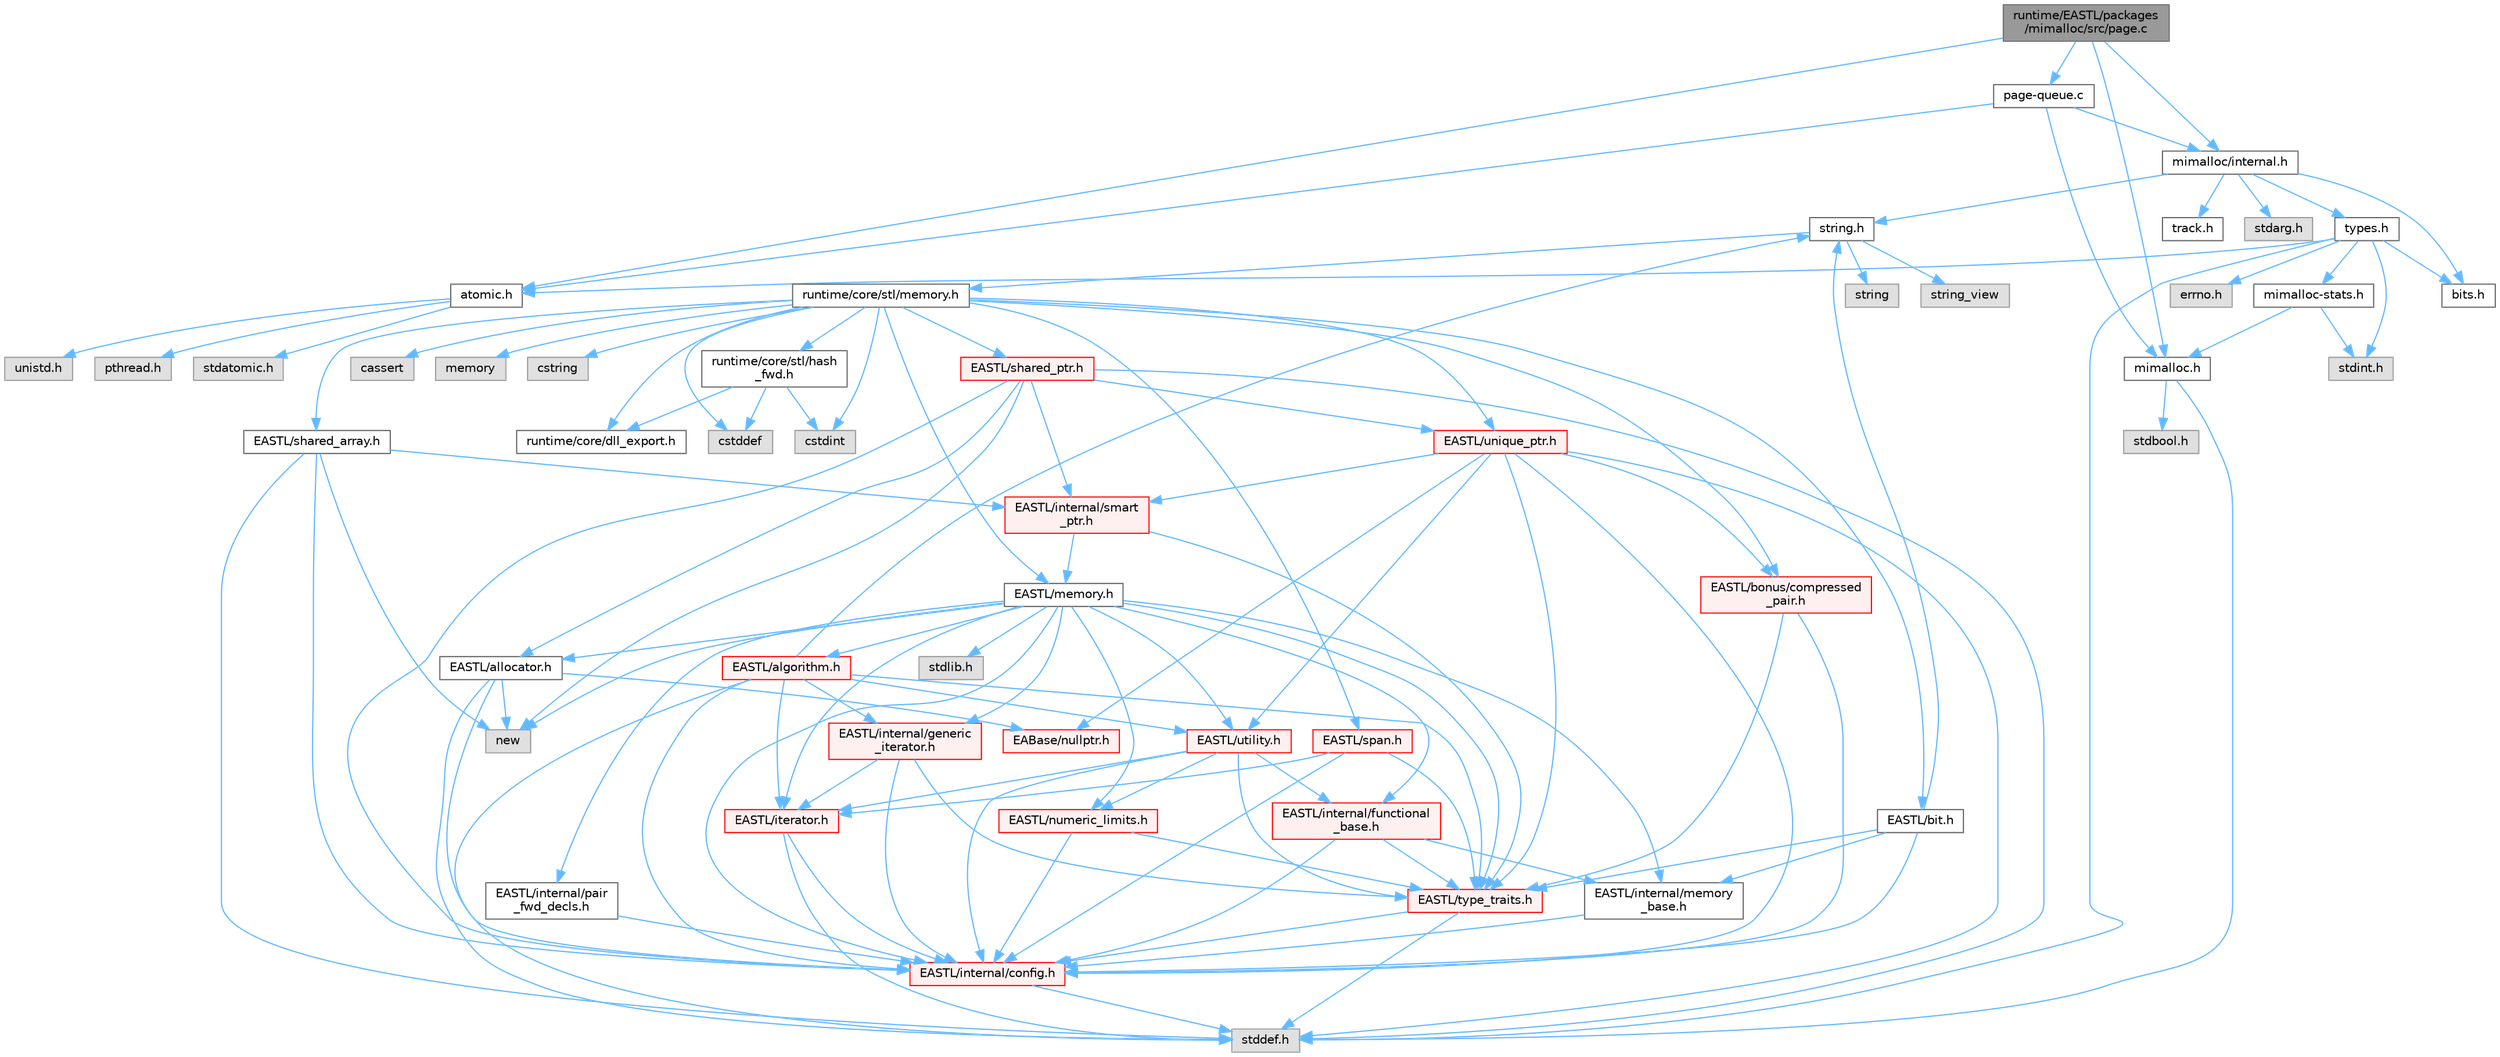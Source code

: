 digraph "runtime/EASTL/packages/mimalloc/src/page.c"
{
 // LATEX_PDF_SIZE
  bgcolor="transparent";
  edge [fontname=Helvetica,fontsize=10,labelfontname=Helvetica,labelfontsize=10];
  node [fontname=Helvetica,fontsize=10,shape=box,height=0.2,width=0.4];
  Node1 [id="Node000001",label="runtime/EASTL/packages\l/mimalloc/src/page.c",height=0.2,width=0.4,color="gray40", fillcolor="grey60", style="filled", fontcolor="black",tooltip=" "];
  Node1 -> Node2 [id="edge118_Node000001_Node000002",color="steelblue1",style="solid",tooltip=" "];
  Node2 [id="Node000002",label="mimalloc.h",height=0.2,width=0.4,color="grey40", fillcolor="white", style="filled",URL="$mimalloc_8h.html",tooltip=" "];
  Node2 -> Node3 [id="edge119_Node000002_Node000003",color="steelblue1",style="solid",tooltip=" "];
  Node3 [id="Node000003",label="stddef.h",height=0.2,width=0.4,color="grey60", fillcolor="#E0E0E0", style="filled",tooltip=" "];
  Node2 -> Node4 [id="edge120_Node000002_Node000004",color="steelblue1",style="solid",tooltip=" "];
  Node4 [id="Node000004",label="stdbool.h",height=0.2,width=0.4,color="grey60", fillcolor="#E0E0E0", style="filled",tooltip=" "];
  Node1 -> Node5 [id="edge121_Node000001_Node000005",color="steelblue1",style="solid",tooltip=" "];
  Node5 [id="Node000005",label="mimalloc/internal.h",height=0.2,width=0.4,color="grey40", fillcolor="white", style="filled",URL="$_e_a_s_t_l_2packages_2mimalloc_2include_2mimalloc_2internal_8h.html",tooltip=" "];
  Node5 -> Node6 [id="edge122_Node000005_Node000006",color="steelblue1",style="solid",tooltip=" "];
  Node6 [id="Node000006",label="types.h",height=0.2,width=0.4,color="grey40", fillcolor="white", style="filled",URL="$types_8h.html",tooltip=" "];
  Node6 -> Node7 [id="edge123_Node000006_Node000007",color="steelblue1",style="solid",tooltip=" "];
  Node7 [id="Node000007",label="mimalloc-stats.h",height=0.2,width=0.4,color="grey40", fillcolor="white", style="filled",URL="$mimalloc-stats_8h.html",tooltip=" "];
  Node7 -> Node2 [id="edge124_Node000007_Node000002",color="steelblue1",style="solid",tooltip=" "];
  Node7 -> Node8 [id="edge125_Node000007_Node000008",color="steelblue1",style="solid",tooltip=" "];
  Node8 [id="Node000008",label="stdint.h",height=0.2,width=0.4,color="grey60", fillcolor="#E0E0E0", style="filled",tooltip=" "];
  Node6 -> Node3 [id="edge126_Node000006_Node000003",color="steelblue1",style="solid",tooltip=" "];
  Node6 -> Node8 [id="edge127_Node000006_Node000008",color="steelblue1",style="solid",tooltip=" "];
  Node6 -> Node9 [id="edge128_Node000006_Node000009",color="steelblue1",style="solid",tooltip=" "];
  Node9 [id="Node000009",label="errno.h",height=0.2,width=0.4,color="grey60", fillcolor="#E0E0E0", style="filled",tooltip=" "];
  Node6 -> Node10 [id="edge129_Node000006_Node000010",color="steelblue1",style="solid",tooltip=" "];
  Node10 [id="Node000010",label="bits.h",height=0.2,width=0.4,color="grey40", fillcolor="white", style="filled",URL="$bits_8h.html",tooltip=" "];
  Node6 -> Node11 [id="edge130_Node000006_Node000011",color="steelblue1",style="solid",tooltip=" "];
  Node11 [id="Node000011",label="atomic.h",height=0.2,width=0.4,color="grey40", fillcolor="white", style="filled",URL="$_e_a_s_t_l_2packages_2mimalloc_2include_2mimalloc_2atomic_8h.html",tooltip=" "];
  Node11 -> Node12 [id="edge131_Node000011_Node000012",color="steelblue1",style="solid",tooltip=" "];
  Node12 [id="Node000012",label="pthread.h",height=0.2,width=0.4,color="grey60", fillcolor="#E0E0E0", style="filled",tooltip=" "];
  Node11 -> Node13 [id="edge132_Node000011_Node000013",color="steelblue1",style="solid",tooltip=" "];
  Node13 [id="Node000013",label="stdatomic.h",height=0.2,width=0.4,color="grey60", fillcolor="#E0E0E0", style="filled",tooltip=" "];
  Node11 -> Node14 [id="edge133_Node000011_Node000014",color="steelblue1",style="solid",tooltip=" "];
  Node14 [id="Node000014",label="unistd.h",height=0.2,width=0.4,color="grey60", fillcolor="#E0E0E0", style="filled",tooltip=" "];
  Node5 -> Node15 [id="edge134_Node000005_Node000015",color="steelblue1",style="solid",tooltip=" "];
  Node15 [id="Node000015",label="track.h",height=0.2,width=0.4,color="grey40", fillcolor="white", style="filled",URL="$track_8h.html",tooltip=" "];
  Node5 -> Node10 [id="edge135_Node000005_Node000010",color="steelblue1",style="solid",tooltip=" "];
  Node5 -> Node16 [id="edge136_Node000005_Node000016",color="steelblue1",style="solid",tooltip=" "];
  Node16 [id="Node000016",label="stdarg.h",height=0.2,width=0.4,color="grey60", fillcolor="#E0E0E0", style="filled",tooltip=" "];
  Node5 -> Node17 [id="edge137_Node000005_Node000017",color="steelblue1",style="solid",tooltip=" "];
  Node17 [id="Node000017",label="string.h",height=0.2,width=0.4,color="grey40", fillcolor="white", style="filled",URL="$string_8h.html",tooltip=" "];
  Node17 -> Node18 [id="edge138_Node000017_Node000018",color="steelblue1",style="solid",tooltip=" "];
  Node18 [id="Node000018",label="string",height=0.2,width=0.4,color="grey60", fillcolor="#E0E0E0", style="filled",tooltip=" "];
  Node17 -> Node19 [id="edge139_Node000017_Node000019",color="steelblue1",style="solid",tooltip=" "];
  Node19 [id="Node000019",label="string_view",height=0.2,width=0.4,color="grey60", fillcolor="#E0E0E0", style="filled",tooltip=" "];
  Node17 -> Node20 [id="edge140_Node000017_Node000020",color="steelblue1",style="solid",tooltip=" "];
  Node20 [id="Node000020",label="runtime/core/stl/memory.h",height=0.2,width=0.4,color="grey40", fillcolor="white", style="filled",URL="$core_2stl_2memory_8h.html",tooltip=" "];
  Node20 -> Node21 [id="edge141_Node000020_Node000021",color="steelblue1",style="solid",tooltip=" "];
  Node21 [id="Node000021",label="cstddef",height=0.2,width=0.4,color="grey60", fillcolor="#E0E0E0", style="filled",tooltip=" "];
  Node20 -> Node22 [id="edge142_Node000020_Node000022",color="steelblue1",style="solid",tooltip=" "];
  Node22 [id="Node000022",label="cstdint",height=0.2,width=0.4,color="grey60", fillcolor="#E0E0E0", style="filled",tooltip=" "];
  Node20 -> Node23 [id="edge143_Node000020_Node000023",color="steelblue1",style="solid",tooltip=" "];
  Node23 [id="Node000023",label="cassert",height=0.2,width=0.4,color="grey60", fillcolor="#E0E0E0", style="filled",tooltip=" "];
  Node20 -> Node24 [id="edge144_Node000020_Node000024",color="steelblue1",style="solid",tooltip=" "];
  Node24 [id="Node000024",label="memory",height=0.2,width=0.4,color="grey60", fillcolor="#E0E0E0", style="filled",tooltip=" "];
  Node20 -> Node25 [id="edge145_Node000020_Node000025",color="steelblue1",style="solid",tooltip=" "];
  Node25 [id="Node000025",label="cstring",height=0.2,width=0.4,color="grey60", fillcolor="#E0E0E0", style="filled",tooltip=" "];
  Node20 -> Node26 [id="edge146_Node000020_Node000026",color="steelblue1",style="solid",tooltip=" "];
  Node26 [id="Node000026",label="EASTL/bit.h",height=0.2,width=0.4,color="grey40", fillcolor="white", style="filled",URL="$bit_8h.html",tooltip=" "];
  Node26 -> Node27 [id="edge147_Node000026_Node000027",color="steelblue1",style="solid",tooltip=" "];
  Node27 [id="Node000027",label="EASTL/internal/config.h",height=0.2,width=0.4,color="red", fillcolor="#FFF0F0", style="filled",URL="$config_8h.html",tooltip=" "];
  Node27 -> Node3 [id="edge148_Node000027_Node000003",color="steelblue1",style="solid",tooltip=" "];
  Node26 -> Node35 [id="edge149_Node000026_Node000035",color="steelblue1",style="solid",tooltip=" "];
  Node35 [id="Node000035",label="EASTL/internal/memory\l_base.h",height=0.2,width=0.4,color="grey40", fillcolor="white", style="filled",URL="$memory__base_8h.html",tooltip=" "];
  Node35 -> Node27 [id="edge150_Node000035_Node000027",color="steelblue1",style="solid",tooltip=" "];
  Node26 -> Node36 [id="edge151_Node000026_Node000036",color="steelblue1",style="solid",tooltip=" "];
  Node36 [id="Node000036",label="EASTL/type_traits.h",height=0.2,width=0.4,color="red", fillcolor="#FFF0F0", style="filled",URL="$_e_a_s_t_l_2include_2_e_a_s_t_l_2type__traits_8h.html",tooltip=" "];
  Node36 -> Node27 [id="edge152_Node000036_Node000027",color="steelblue1",style="solid",tooltip=" "];
  Node36 -> Node3 [id="edge153_Node000036_Node000003",color="steelblue1",style="solid",tooltip=" "];
  Node26 -> Node17 [id="edge154_Node000026_Node000017",color="steelblue1",style="solid",tooltip=" "];
  Node20 -> Node46 [id="edge155_Node000020_Node000046",color="steelblue1",style="solid",tooltip=" "];
  Node46 [id="Node000046",label="EASTL/memory.h",height=0.2,width=0.4,color="grey40", fillcolor="white", style="filled",URL="$_e_a_s_t_l_2include_2_e_a_s_t_l_2memory_8h.html",tooltip=" "];
  Node46 -> Node27 [id="edge156_Node000046_Node000027",color="steelblue1",style="solid",tooltip=" "];
  Node46 -> Node35 [id="edge157_Node000046_Node000035",color="steelblue1",style="solid",tooltip=" "];
  Node46 -> Node47 [id="edge158_Node000046_Node000047",color="steelblue1",style="solid",tooltip=" "];
  Node47 [id="Node000047",label="EASTL/internal/generic\l_iterator.h",height=0.2,width=0.4,color="red", fillcolor="#FFF0F0", style="filled",URL="$generic__iterator_8h.html",tooltip=" "];
  Node47 -> Node27 [id="edge159_Node000047_Node000027",color="steelblue1",style="solid",tooltip=" "];
  Node47 -> Node48 [id="edge160_Node000047_Node000048",color="steelblue1",style="solid",tooltip=" "];
  Node48 [id="Node000048",label="EASTL/iterator.h",height=0.2,width=0.4,color="red", fillcolor="#FFF0F0", style="filled",URL="$_e_a_s_t_l_2include_2_e_a_s_t_l_2iterator_8h.html",tooltip=" "];
  Node48 -> Node27 [id="edge161_Node000048_Node000027",color="steelblue1",style="solid",tooltip=" "];
  Node48 -> Node3 [id="edge162_Node000048_Node000003",color="steelblue1",style="solid",tooltip=" "];
  Node47 -> Node36 [id="edge163_Node000047_Node000036",color="steelblue1",style="solid",tooltip=" "];
  Node46 -> Node51 [id="edge164_Node000046_Node000051",color="steelblue1",style="solid",tooltip=" "];
  Node51 [id="Node000051",label="EASTL/internal/pair\l_fwd_decls.h",height=0.2,width=0.4,color="grey40", fillcolor="white", style="filled",URL="$pair__fwd__decls_8h.html",tooltip=" "];
  Node51 -> Node27 [id="edge165_Node000051_Node000027",color="steelblue1",style="solid",tooltip=" "];
  Node46 -> Node52 [id="edge166_Node000046_Node000052",color="steelblue1",style="solid",tooltip=" "];
  Node52 [id="Node000052",label="EASTL/internal/functional\l_base.h",height=0.2,width=0.4,color="red", fillcolor="#FFF0F0", style="filled",URL="$functional__base_8h.html",tooltip=" "];
  Node52 -> Node27 [id="edge167_Node000052_Node000027",color="steelblue1",style="solid",tooltip=" "];
  Node52 -> Node35 [id="edge168_Node000052_Node000035",color="steelblue1",style="solid",tooltip=" "];
  Node52 -> Node36 [id="edge169_Node000052_Node000036",color="steelblue1",style="solid",tooltip=" "];
  Node46 -> Node53 [id="edge170_Node000046_Node000053",color="steelblue1",style="solid",tooltip=" "];
  Node53 [id="Node000053",label="EASTL/algorithm.h",height=0.2,width=0.4,color="red", fillcolor="#FFF0F0", style="filled",URL="$_e_a_s_t_l_2include_2_e_a_s_t_l_2algorithm_8h.html",tooltip=" "];
  Node53 -> Node27 [id="edge171_Node000053_Node000027",color="steelblue1",style="solid",tooltip=" "];
  Node53 -> Node36 [id="edge172_Node000053_Node000036",color="steelblue1",style="solid",tooltip=" "];
  Node53 -> Node48 [id="edge173_Node000053_Node000048",color="steelblue1",style="solid",tooltip=" "];
  Node53 -> Node63 [id="edge174_Node000053_Node000063",color="steelblue1",style="solid",tooltip=" "];
  Node63 [id="Node000063",label="EASTL/utility.h",height=0.2,width=0.4,color="red", fillcolor="#FFF0F0", style="filled",URL="$_e_a_s_t_l_2include_2_e_a_s_t_l_2utility_8h.html",tooltip=" "];
  Node63 -> Node27 [id="edge175_Node000063_Node000027",color="steelblue1",style="solid",tooltip=" "];
  Node63 -> Node36 [id="edge176_Node000063_Node000036",color="steelblue1",style="solid",tooltip=" "];
  Node63 -> Node48 [id="edge177_Node000063_Node000048",color="steelblue1",style="solid",tooltip=" "];
  Node63 -> Node64 [id="edge178_Node000063_Node000064",color="steelblue1",style="solid",tooltip=" "];
  Node64 [id="Node000064",label="EASTL/numeric_limits.h",height=0.2,width=0.4,color="red", fillcolor="#FFF0F0", style="filled",URL="$numeric__limits_8h.html",tooltip=" "];
  Node64 -> Node27 [id="edge179_Node000064_Node000027",color="steelblue1",style="solid",tooltip=" "];
  Node64 -> Node36 [id="edge180_Node000064_Node000036",color="steelblue1",style="solid",tooltip=" "];
  Node63 -> Node52 [id="edge181_Node000063_Node000052",color="steelblue1",style="solid",tooltip=" "];
  Node53 -> Node47 [id="edge182_Node000053_Node000047",color="steelblue1",style="solid",tooltip=" "];
  Node53 -> Node3 [id="edge183_Node000053_Node000003",color="steelblue1",style="solid",tooltip=" "];
  Node53 -> Node17 [id="edge184_Node000053_Node000017",color="steelblue1",style="solid",tooltip=" "];
  Node46 -> Node36 [id="edge185_Node000046_Node000036",color="steelblue1",style="solid",tooltip=" "];
  Node46 -> Node60 [id="edge186_Node000046_Node000060",color="steelblue1",style="solid",tooltip=" "];
  Node60 [id="Node000060",label="EASTL/allocator.h",height=0.2,width=0.4,color="grey40", fillcolor="white", style="filled",URL="$allocator_8h.html",tooltip=" "];
  Node60 -> Node27 [id="edge187_Node000060_Node000027",color="steelblue1",style="solid",tooltip=" "];
  Node60 -> Node38 [id="edge188_Node000060_Node000038",color="steelblue1",style="solid",tooltip=" "];
  Node38 [id="Node000038",label="EABase/nullptr.h",height=0.2,width=0.4,color="red", fillcolor="#FFF0F0", style="filled",URL="$nullptr_8h.html",tooltip=" "];
  Node60 -> Node3 [id="edge189_Node000060_Node000003",color="steelblue1",style="solid",tooltip=" "];
  Node60 -> Node61 [id="edge190_Node000060_Node000061",color="steelblue1",style="solid",tooltip=" "];
  Node61 [id="Node000061",label="new",height=0.2,width=0.4,color="grey60", fillcolor="#E0E0E0", style="filled",tooltip=" "];
  Node46 -> Node48 [id="edge191_Node000046_Node000048",color="steelblue1",style="solid",tooltip=" "];
  Node46 -> Node63 [id="edge192_Node000046_Node000063",color="steelblue1",style="solid",tooltip=" "];
  Node46 -> Node64 [id="edge193_Node000046_Node000064",color="steelblue1",style="solid",tooltip=" "];
  Node46 -> Node73 [id="edge194_Node000046_Node000073",color="steelblue1",style="solid",tooltip=" "];
  Node73 [id="Node000073",label="stdlib.h",height=0.2,width=0.4,color="grey60", fillcolor="#E0E0E0", style="filled",tooltip=" "];
  Node46 -> Node61 [id="edge195_Node000046_Node000061",color="steelblue1",style="solid",tooltip=" "];
  Node20 -> Node74 [id="edge196_Node000020_Node000074",color="steelblue1",style="solid",tooltip=" "];
  Node74 [id="Node000074",label="EASTL/shared_array.h",height=0.2,width=0.4,color="grey40", fillcolor="white", style="filled",URL="$shared__array_8h.html",tooltip=" "];
  Node74 -> Node27 [id="edge197_Node000074_Node000027",color="steelblue1",style="solid",tooltip=" "];
  Node74 -> Node75 [id="edge198_Node000074_Node000075",color="steelblue1",style="solid",tooltip=" "];
  Node75 [id="Node000075",label="EASTL/internal/smart\l_ptr.h",height=0.2,width=0.4,color="red", fillcolor="#FFF0F0", style="filled",URL="$smart__ptr_8h.html",tooltip=" "];
  Node75 -> Node46 [id="edge199_Node000075_Node000046",color="steelblue1",style="solid",tooltip=" "];
  Node75 -> Node36 [id="edge200_Node000075_Node000036",color="steelblue1",style="solid",tooltip=" "];
  Node74 -> Node61 [id="edge201_Node000074_Node000061",color="steelblue1",style="solid",tooltip=" "];
  Node74 -> Node3 [id="edge202_Node000074_Node000003",color="steelblue1",style="solid",tooltip=" "];
  Node20 -> Node77 [id="edge203_Node000020_Node000077",color="steelblue1",style="solid",tooltip=" "];
  Node77 [id="Node000077",label="EASTL/unique_ptr.h",height=0.2,width=0.4,color="red", fillcolor="#FFF0F0", style="filled",URL="$unique__ptr_8h.html",tooltip=" "];
  Node77 -> Node38 [id="edge204_Node000077_Node000038",color="steelblue1",style="solid",tooltip=" "];
  Node77 -> Node78 [id="edge205_Node000077_Node000078",color="steelblue1",style="solid",tooltip=" "];
  Node78 [id="Node000078",label="EASTL/bonus/compressed\l_pair.h",height=0.2,width=0.4,color="red", fillcolor="#FFF0F0", style="filled",URL="$compressed__pair_8h.html",tooltip=" "];
  Node78 -> Node27 [id="edge206_Node000078_Node000027",color="steelblue1",style="solid",tooltip=" "];
  Node78 -> Node36 [id="edge207_Node000078_Node000036",color="steelblue1",style="solid",tooltip=" "];
  Node77 -> Node27 [id="edge208_Node000077_Node000027",color="steelblue1",style="solid",tooltip=" "];
  Node77 -> Node75 [id="edge209_Node000077_Node000075",color="steelblue1",style="solid",tooltip=" "];
  Node77 -> Node36 [id="edge210_Node000077_Node000036",color="steelblue1",style="solid",tooltip=" "];
  Node77 -> Node63 [id="edge211_Node000077_Node000063",color="steelblue1",style="solid",tooltip=" "];
  Node77 -> Node3 [id="edge212_Node000077_Node000003",color="steelblue1",style="solid",tooltip=" "];
  Node20 -> Node80 [id="edge213_Node000020_Node000080",color="steelblue1",style="solid",tooltip=" "];
  Node80 [id="Node000080",label="EASTL/shared_ptr.h",height=0.2,width=0.4,color="red", fillcolor="#FFF0F0", style="filled",URL="$shared__ptr_8h.html",tooltip=" "];
  Node80 -> Node27 [id="edge214_Node000080_Node000027",color="steelblue1",style="solid",tooltip=" "];
  Node80 -> Node75 [id="edge215_Node000080_Node000075",color="steelblue1",style="solid",tooltip=" "];
  Node80 -> Node77 [id="edge216_Node000080_Node000077",color="steelblue1",style="solid",tooltip=" "];
  Node80 -> Node60 [id="edge217_Node000080_Node000060",color="steelblue1",style="solid",tooltip=" "];
  Node80 -> Node61 [id="edge218_Node000080_Node000061",color="steelblue1",style="solid",tooltip=" "];
  Node80 -> Node3 [id="edge219_Node000080_Node000003",color="steelblue1",style="solid",tooltip=" "];
  Node20 -> Node160 [id="edge220_Node000020_Node000160",color="steelblue1",style="solid",tooltip=" "];
  Node160 [id="Node000160",label="EASTL/span.h",height=0.2,width=0.4,color="red", fillcolor="#FFF0F0", style="filled",URL="$span_8h.html",tooltip=" "];
  Node160 -> Node27 [id="edge221_Node000160_Node000027",color="steelblue1",style="solid",tooltip=" "];
  Node160 -> Node36 [id="edge222_Node000160_Node000036",color="steelblue1",style="solid",tooltip=" "];
  Node160 -> Node48 [id="edge223_Node000160_Node000048",color="steelblue1",style="solid",tooltip=" "];
  Node20 -> Node78 [id="edge224_Node000020_Node000078",color="steelblue1",style="solid",tooltip=" "];
  Node20 -> Node163 [id="edge225_Node000020_Node000163",color="steelblue1",style="solid",tooltip=" "];
  Node163 [id="Node000163",label="runtime/core/dll_export.h",height=0.2,width=0.4,color="grey40", fillcolor="white", style="filled",URL="$dll__export_8h.html",tooltip=" "];
  Node20 -> Node164 [id="edge226_Node000020_Node000164",color="steelblue1",style="solid",tooltip=" "];
  Node164 [id="Node000164",label="runtime/core/stl/hash\l_fwd.h",height=0.2,width=0.4,color="grey40", fillcolor="white", style="filled",URL="$hash__fwd_8h.html",tooltip=" "];
  Node164 -> Node21 [id="edge227_Node000164_Node000021",color="steelblue1",style="solid",tooltip=" "];
  Node164 -> Node22 [id="edge228_Node000164_Node000022",color="steelblue1",style="solid",tooltip=" "];
  Node164 -> Node163 [id="edge229_Node000164_Node000163",color="steelblue1",style="solid",tooltip=" "];
  Node1 -> Node11 [id="edge230_Node000001_Node000011",color="steelblue1",style="solid",tooltip=" "];
  Node1 -> Node165 [id="edge231_Node000001_Node000165",color="steelblue1",style="solid",tooltip=" "];
  Node165 [id="Node000165",label="page-queue.c",height=0.2,width=0.4,color="grey40", fillcolor="white", style="filled",URL="$page-queue_8c.html",tooltip=" "];
  Node165 -> Node2 [id="edge232_Node000165_Node000002",color="steelblue1",style="solid",tooltip=" "];
  Node165 -> Node5 [id="edge233_Node000165_Node000005",color="steelblue1",style="solid",tooltip=" "];
  Node165 -> Node11 [id="edge234_Node000165_Node000011",color="steelblue1",style="solid",tooltip=" "];
}
